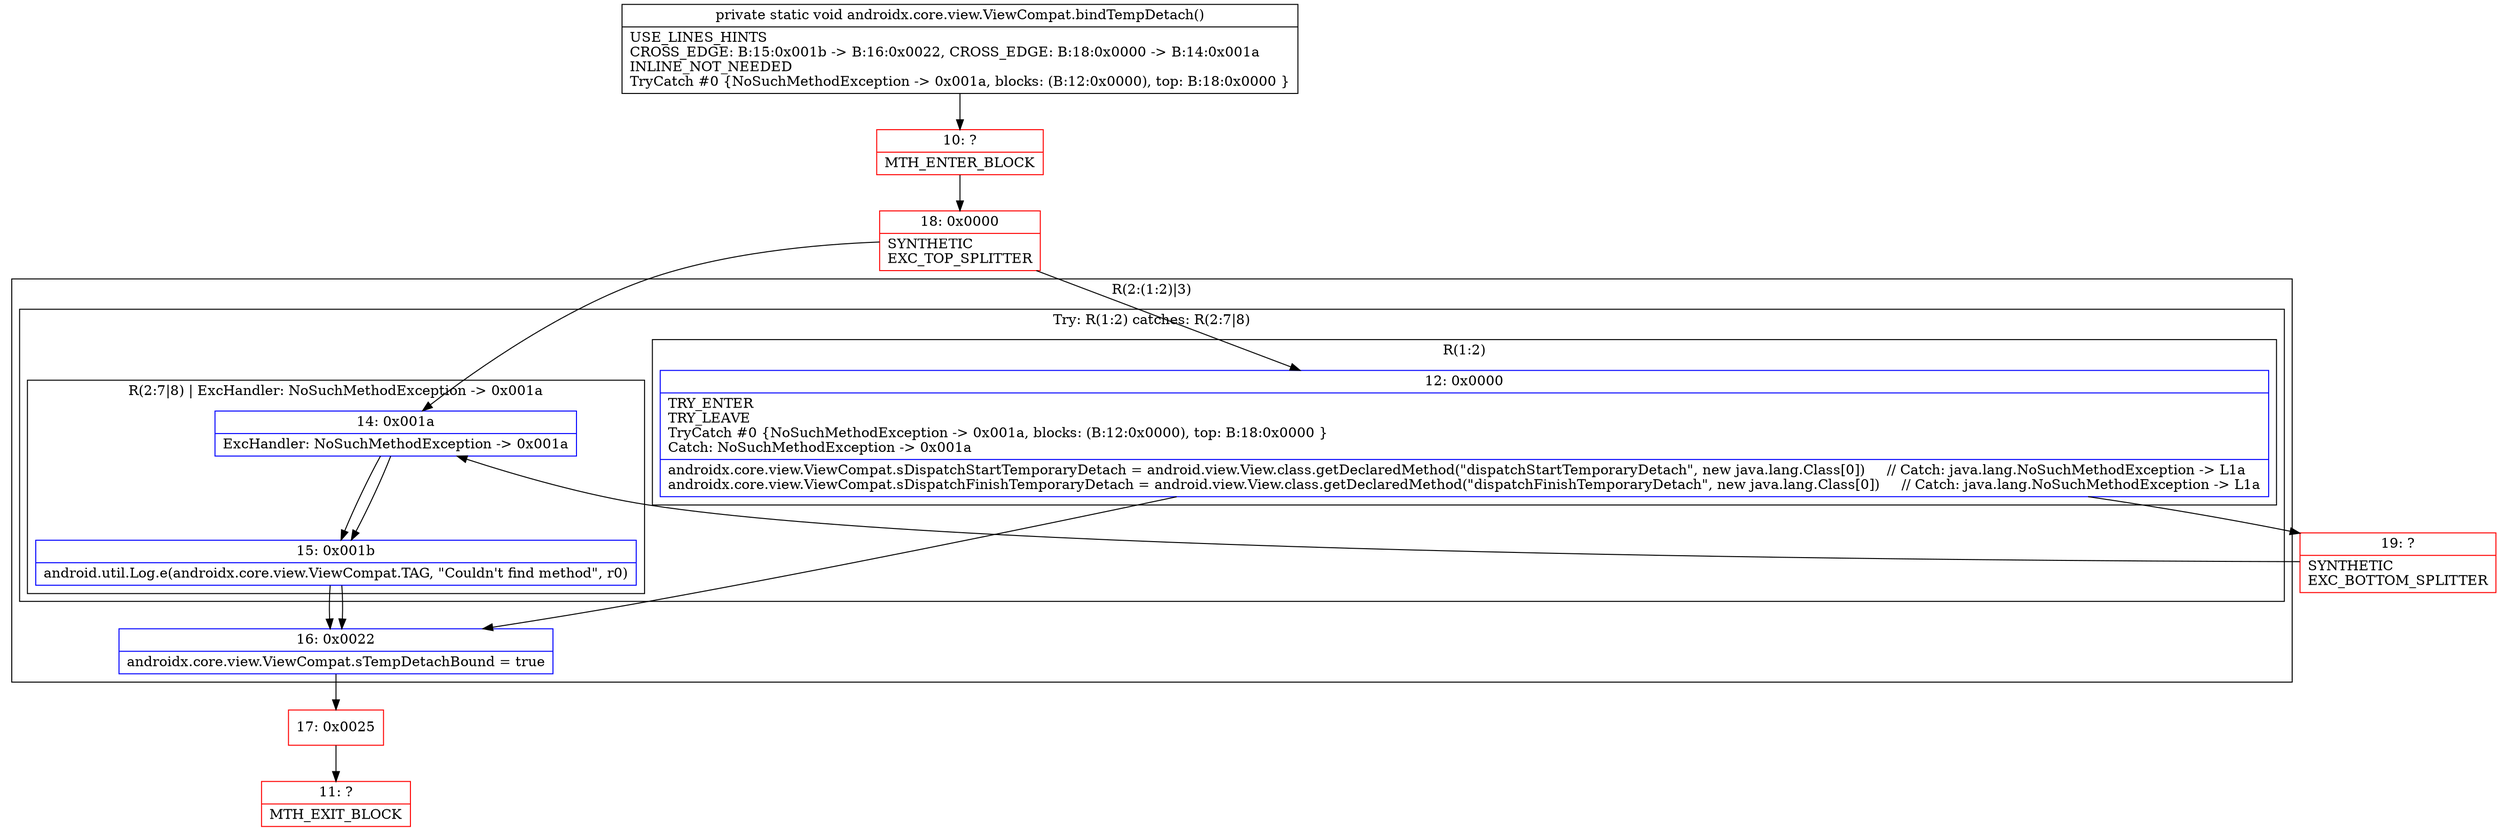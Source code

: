 digraph "CFG forandroidx.core.view.ViewCompat.bindTempDetach()V" {
subgraph cluster_Region_1157685835 {
label = "R(2:(1:2)|3)";
node [shape=record,color=blue];
subgraph cluster_TryCatchRegion_1945121215 {
label = "Try: R(1:2) catches: R(2:7|8)";
node [shape=record,color=blue];
subgraph cluster_Region_539648892 {
label = "R(1:2)";
node [shape=record,color=blue];
Node_12 [shape=record,label="{12\:\ 0x0000|TRY_ENTER\lTRY_LEAVE\lTryCatch #0 \{NoSuchMethodException \-\> 0x001a, blocks: (B:12:0x0000), top: B:18:0x0000 \}\lCatch: NoSuchMethodException \-\> 0x001a\l|androidx.core.view.ViewCompat.sDispatchStartTemporaryDetach = android.view.View.class.getDeclaredMethod(\"dispatchStartTemporaryDetach\", new java.lang.Class[0])     \/\/ Catch: java.lang.NoSuchMethodException \-\> L1a\landroidx.core.view.ViewCompat.sDispatchFinishTemporaryDetach = android.view.View.class.getDeclaredMethod(\"dispatchFinishTemporaryDetach\", new java.lang.Class[0])     \/\/ Catch: java.lang.NoSuchMethodException \-\> L1a\l}"];
}
subgraph cluster_Region_1074440830 {
label = "R(2:7|8) | ExcHandler: NoSuchMethodException \-\> 0x001a\l";
node [shape=record,color=blue];
Node_14 [shape=record,label="{14\:\ 0x001a|ExcHandler: NoSuchMethodException \-\> 0x001a\l}"];
Node_15 [shape=record,label="{15\:\ 0x001b|android.util.Log.e(androidx.core.view.ViewCompat.TAG, \"Couldn't find method\", r0)\l}"];
}
}
Node_16 [shape=record,label="{16\:\ 0x0022|androidx.core.view.ViewCompat.sTempDetachBound = true\l}"];
}
subgraph cluster_Region_1074440830 {
label = "R(2:7|8) | ExcHandler: NoSuchMethodException \-\> 0x001a\l";
node [shape=record,color=blue];
Node_14 [shape=record,label="{14\:\ 0x001a|ExcHandler: NoSuchMethodException \-\> 0x001a\l}"];
Node_15 [shape=record,label="{15\:\ 0x001b|android.util.Log.e(androidx.core.view.ViewCompat.TAG, \"Couldn't find method\", r0)\l}"];
}
Node_10 [shape=record,color=red,label="{10\:\ ?|MTH_ENTER_BLOCK\l}"];
Node_18 [shape=record,color=red,label="{18\:\ 0x0000|SYNTHETIC\lEXC_TOP_SPLITTER\l}"];
Node_17 [shape=record,color=red,label="{17\:\ 0x0025}"];
Node_11 [shape=record,color=red,label="{11\:\ ?|MTH_EXIT_BLOCK\l}"];
Node_19 [shape=record,color=red,label="{19\:\ ?|SYNTHETIC\lEXC_BOTTOM_SPLITTER\l}"];
MethodNode[shape=record,label="{private static void androidx.core.view.ViewCompat.bindTempDetach()  | USE_LINES_HINTS\lCROSS_EDGE: B:15:0x001b \-\> B:16:0x0022, CROSS_EDGE: B:18:0x0000 \-\> B:14:0x001a\lINLINE_NOT_NEEDED\lTryCatch #0 \{NoSuchMethodException \-\> 0x001a, blocks: (B:12:0x0000), top: B:18:0x0000 \}\l}"];
MethodNode -> Node_10;Node_12 -> Node_16;
Node_12 -> Node_19;
Node_14 -> Node_15;
Node_15 -> Node_16;
Node_16 -> Node_17;
Node_14 -> Node_15;
Node_15 -> Node_16;
Node_10 -> Node_18;
Node_18 -> Node_12;
Node_18 -> Node_14;
Node_17 -> Node_11;
Node_19 -> Node_14;
}

